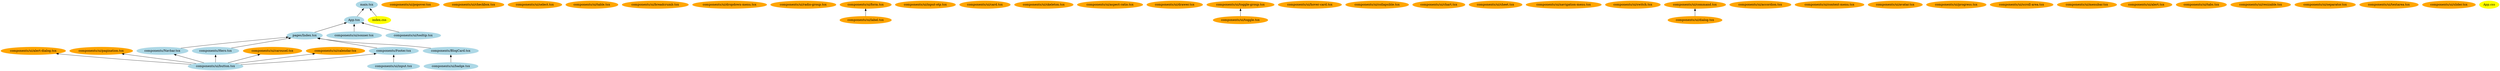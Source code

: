 strict digraph {
"App.tsx" [color=lightblue, style=filled];
"main.tsx" [color=lightblue, style=filled];
"pages/Index.tsx" [color=lightblue, style=filled];
"components/BlogCard.tsx" [color=lightblue, style=filled];
"components/Navbar.tsx" [color=lightblue, style=filled];
"components/Hero.tsx" [color=lightblue, style=filled];
"components/Footer.tsx" [color=lightblue, style=filled];
"components/ui/popover.tsx" [color=orange, style=filled];
"components/ui/input.tsx" [color=lightblue, style=filled];
"components/ui/checkbox.tsx" [color=orange, style=filled];
"components/ui/select.tsx" [color=orange, style=filled];
"components/ui/table.tsx" [color=orange, style=filled];
"components/ui/breadcrumb.tsx" [color=orange, style=filled];
"components/ui/dropdown-menu.tsx" [color=orange, style=filled];
"components/ui/radio-group.tsx" [color=orange, style=filled];
"components/ui/form.tsx" [color=orange, style=filled];
"components/ui/input-otp.tsx" [color=orange, style=filled];
"components/ui/card.tsx" [color=orange, style=filled];
"components/ui/badge.tsx" [color=lightblue, style=filled];
"components/ui/skeleton.tsx" [color=orange, style=filled];
"components/ui/aspect-ratio.tsx" [color=orange, style=filled];
"components/ui/drawer.tsx" [color=orange, style=filled];
"components/ui/toggle-group.tsx" [color=orange, style=filled];
"components/ui/hover-card.tsx" [color=orange, style=filled];
"components/ui/collapsible.tsx" [color=orange, style=filled];
"components/ui/chart.tsx" [color=orange, style=filled];
"components/ui/sheet.tsx" [color=orange, style=filled];
"components/ui/navigation-menu.tsx" [color=orange, style=filled];
"components/ui/switch.tsx" [color=orange, style=filled];
"components/ui/command.tsx" [color=orange, style=filled];
"components/ui/accordion.tsx" [color=orange, style=filled];
"components/ui/context-menu.tsx" [color=orange, style=filled];
"components/ui/avatar.tsx" [color=orange, style=filled];
"components/ui/sonner.tsx" [color=lightblue, style=filled];
"components/ui/progress.tsx" [color=orange, style=filled];
"components/ui/carousel.tsx" [color=orange, style=filled];
"components/ui/calendar.tsx" [color=orange, style=filled];
"components/ui/scroll-area.tsx" [color=orange, style=filled];
"components/ui/menubar.tsx" [color=orange, style=filled];
"components/ui/alert-dialog.tsx" [color=orange, style=filled];
"components/ui/alert.tsx" [color=orange, style=filled];
"components/ui/tabs.tsx" [color=orange, style=filled];
"components/ui/label.tsx" [color=orange, style=filled];
"components/ui/button.tsx" [color=lightblue, style=filled];
"components/ui/toggle.tsx" [color=orange, style=filled];
"components/ui/resizable.tsx" [color=orange, style=filled];
"components/ui/separator.tsx" [color=orange, style=filled];
"components/ui/tooltip.tsx" [color=lightblue, style=filled];
"components/ui/textarea.tsx" [color=orange, style=filled];
"components/ui/dialog.tsx" [color=orange, style=filled];
"components/ui/slider.tsx" [color=orange, style=filled];
"components/ui/pagination.tsx" [color=orange, style=filled];
"index.css" [color=yellow, style=filled];
"App.css" [color=yellow, style=filled];
"App.tsx" -> "components/ui/sonner.tsx" [dir=back];
"App.tsx" -> "components/ui/tooltip.tsx" [dir=back];
"App.tsx" -> "pages/Index.tsx" [dir=back];
"main.tsx" -> "App.tsx" [dir=back];
"main.tsx" -> "index.css" [dir=back];
"pages/Index.tsx" -> "components/Hero.tsx" [dir=back];
"pages/Index.tsx" -> "components/BlogCard.tsx" [dir=back];
"pages/Index.tsx" -> "components/Navbar.tsx" [dir=back];
"pages/Index.tsx" -> "components/Footer.tsx" [dir=back];
"components/BlogCard.tsx" -> "components/ui/badge.tsx" [dir=back];
"components/Navbar.tsx" -> "components/ui/button.tsx" [dir=back];
"components/Hero.tsx" -> "components/ui/button.tsx" [dir=back];
"components/Footer.tsx" -> "components/ui/button.tsx" [dir=back];
"components/Footer.tsx" -> "components/ui/input.tsx" [dir=back];
"components/ui/form.tsx" -> "components/ui/label.tsx" [dir=back];
"components/ui/toggle-group.tsx" -> "components/ui/toggle.tsx" [dir=back];
"components/ui/command.tsx" -> "components/ui/dialog.tsx" [dir=back];
"components/ui/carousel.tsx" -> "components/ui/button.tsx" [dir=back];
"components/ui/calendar.tsx" -> "components/ui/button.tsx" [dir=back];
"components/ui/alert-dialog.tsx" -> "components/ui/button.tsx" [dir=back];
"components/ui/pagination.tsx" -> "components/ui/button.tsx" [dir=back];
}

